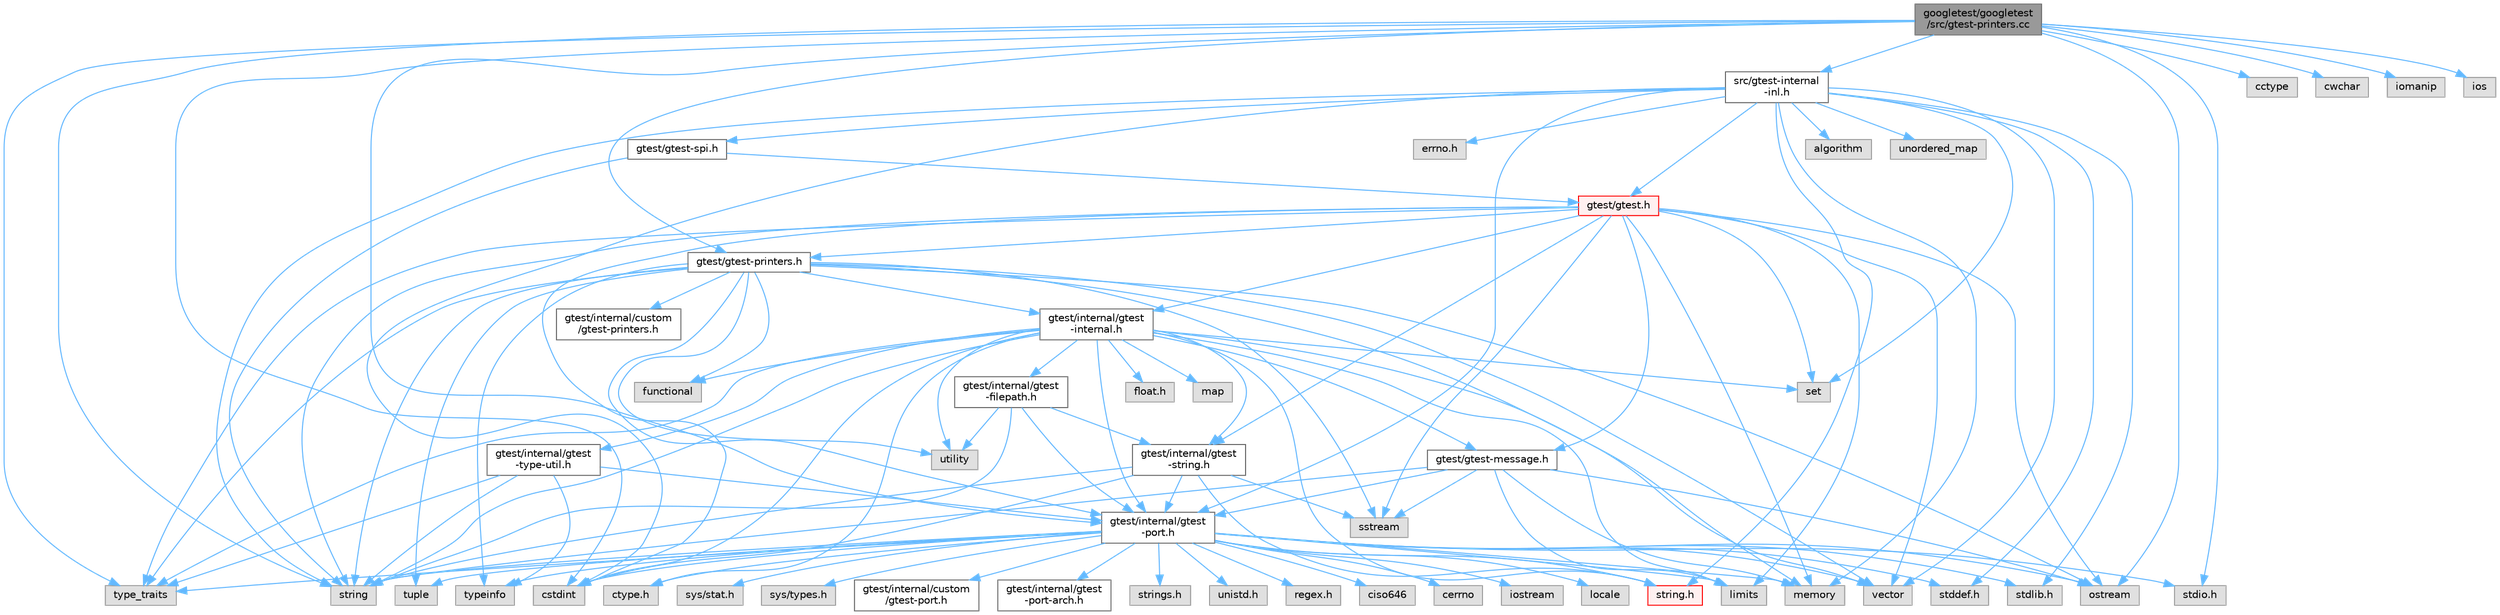 digraph "googletest/googletest/src/gtest-printers.cc"
{
 // LATEX_PDF_SIZE
  bgcolor="transparent";
  edge [fontname=Helvetica,fontsize=10,labelfontname=Helvetica,labelfontsize=10];
  node [fontname=Helvetica,fontsize=10,shape=box,height=0.2,width=0.4];
  Node1 [id="Node000001",label="googletest/googletest\l/src/gtest-printers.cc",height=0.2,width=0.4,color="gray40", fillcolor="grey60", style="filled", fontcolor="black",tooltip=" "];
  Node1 -> Node2 [id="edge116_Node000001_Node000002",color="steelblue1",style="solid",tooltip=" "];
  Node2 [id="Node000002",label="gtest/gtest-printers.h",height=0.2,width=0.4,color="grey40", fillcolor="white", style="filled",URL="$gtest-printers_8h.html",tooltip=" "];
  Node2 -> Node3 [id="edge117_Node000002_Node000003",color="steelblue1",style="solid",tooltip=" "];
  Node3 [id="Node000003",label="functional",height=0.2,width=0.4,color="grey60", fillcolor="#E0E0E0", style="filled",tooltip=" "];
  Node2 -> Node4 [id="edge118_Node000002_Node000004",color="steelblue1",style="solid",tooltip=" "];
  Node4 [id="Node000004",label="memory",height=0.2,width=0.4,color="grey60", fillcolor="#E0E0E0", style="filled",tooltip=" "];
  Node2 -> Node5 [id="edge119_Node000002_Node000005",color="steelblue1",style="solid",tooltip=" "];
  Node5 [id="Node000005",label="ostream",height=0.2,width=0.4,color="grey60", fillcolor="#E0E0E0", style="filled",tooltip=" "];
  Node2 -> Node6 [id="edge120_Node000002_Node000006",color="steelblue1",style="solid",tooltip=" "];
  Node6 [id="Node000006",label="sstream",height=0.2,width=0.4,color="grey60", fillcolor="#E0E0E0", style="filled",tooltip=" "];
  Node2 -> Node7 [id="edge121_Node000002_Node000007",color="steelblue1",style="solid",tooltip=" "];
  Node7 [id="Node000007",label="string",height=0.2,width=0.4,color="grey60", fillcolor="#E0E0E0", style="filled",tooltip=" "];
  Node2 -> Node8 [id="edge122_Node000002_Node000008",color="steelblue1",style="solid",tooltip=" "];
  Node8 [id="Node000008",label="tuple",height=0.2,width=0.4,color="grey60", fillcolor="#E0E0E0", style="filled",tooltip=" "];
  Node2 -> Node9 [id="edge123_Node000002_Node000009",color="steelblue1",style="solid",tooltip=" "];
  Node9 [id="Node000009",label="type_traits",height=0.2,width=0.4,color="grey60", fillcolor="#E0E0E0", style="filled",tooltip=" "];
  Node2 -> Node10 [id="edge124_Node000002_Node000010",color="steelblue1",style="solid",tooltip=" "];
  Node10 [id="Node000010",label="typeinfo",height=0.2,width=0.4,color="grey60", fillcolor="#E0E0E0", style="filled",tooltip=" "];
  Node2 -> Node11 [id="edge125_Node000002_Node000011",color="steelblue1",style="solid",tooltip=" "];
  Node11 [id="Node000011",label="utility",height=0.2,width=0.4,color="grey60", fillcolor="#E0E0E0", style="filled",tooltip=" "];
  Node2 -> Node12 [id="edge126_Node000002_Node000012",color="steelblue1",style="solid",tooltip=" "];
  Node12 [id="Node000012",label="vector",height=0.2,width=0.4,color="grey60", fillcolor="#E0E0E0", style="filled",tooltip=" "];
  Node2 -> Node13 [id="edge127_Node000002_Node000013",color="steelblue1",style="solid",tooltip=" "];
  Node13 [id="Node000013",label="gtest/internal/gtest\l-internal.h",height=0.2,width=0.4,color="grey40", fillcolor="white", style="filled",URL="$gtest-internal_8h.html",tooltip=" "];
  Node13 -> Node14 [id="edge128_Node000013_Node000014",color="steelblue1",style="solid",tooltip=" "];
  Node14 [id="Node000014",label="gtest/internal/gtest\l-port.h",height=0.2,width=0.4,color="grey40", fillcolor="white", style="filled",URL="$gtest-port_8h.html",tooltip=" "];
  Node14 -> Node15 [id="edge129_Node000014_Node000015",color="steelblue1",style="solid",tooltip=" "];
  Node15 [id="Node000015",label="ciso646",height=0.2,width=0.4,color="grey60", fillcolor="#E0E0E0", style="filled",tooltip=" "];
  Node14 -> Node16 [id="edge130_Node000014_Node000016",color="steelblue1",style="solid",tooltip=" "];
  Node16 [id="Node000016",label="ctype.h",height=0.2,width=0.4,color="grey60", fillcolor="#E0E0E0", style="filled",tooltip=" "];
  Node14 -> Node17 [id="edge131_Node000014_Node000017",color="steelblue1",style="solid",tooltip=" "];
  Node17 [id="Node000017",label="stddef.h",height=0.2,width=0.4,color="grey60", fillcolor="#E0E0E0", style="filled",tooltip=" "];
  Node14 -> Node18 [id="edge132_Node000014_Node000018",color="steelblue1",style="solid",tooltip=" "];
  Node18 [id="Node000018",label="stdio.h",height=0.2,width=0.4,color="grey60", fillcolor="#E0E0E0", style="filled",tooltip=" "];
  Node14 -> Node19 [id="edge133_Node000014_Node000019",color="steelblue1",style="solid",tooltip=" "];
  Node19 [id="Node000019",label="stdlib.h",height=0.2,width=0.4,color="grey60", fillcolor="#E0E0E0", style="filled",tooltip=" "];
  Node14 -> Node20 [id="edge134_Node000014_Node000020",color="steelblue1",style="solid",tooltip=" "];
  Node20 [id="Node000020",label="string.h",height=0.2,width=0.4,color="red", fillcolor="#FFF0F0", style="filled",URL="$string_8h.html",tooltip=" "];
  Node14 -> Node34 [id="edge135_Node000014_Node000034",color="steelblue1",style="solid",tooltip=" "];
  Node34 [id="Node000034",label="cerrno",height=0.2,width=0.4,color="grey60", fillcolor="#E0E0E0", style="filled",tooltip=" "];
  Node14 -> Node23 [id="edge136_Node000014_Node000023",color="steelblue1",style="solid",tooltip=" "];
  Node23 [id="Node000023",label="cstdint",height=0.2,width=0.4,color="grey60", fillcolor="#E0E0E0", style="filled",tooltip=" "];
  Node14 -> Node35 [id="edge137_Node000014_Node000035",color="steelblue1",style="solid",tooltip=" "];
  Node35 [id="Node000035",label="iostream",height=0.2,width=0.4,color="grey60", fillcolor="#E0E0E0", style="filled",tooltip=" "];
  Node14 -> Node29 [id="edge138_Node000014_Node000029",color="steelblue1",style="solid",tooltip=" "];
  Node29 [id="Node000029",label="limits",height=0.2,width=0.4,color="grey60", fillcolor="#E0E0E0", style="filled",tooltip=" "];
  Node14 -> Node36 [id="edge139_Node000014_Node000036",color="steelblue1",style="solid",tooltip=" "];
  Node36 [id="Node000036",label="locale",height=0.2,width=0.4,color="grey60", fillcolor="#E0E0E0", style="filled",tooltip=" "];
  Node14 -> Node4 [id="edge140_Node000014_Node000004",color="steelblue1",style="solid",tooltip=" "];
  Node14 -> Node5 [id="edge141_Node000014_Node000005",color="steelblue1",style="solid",tooltip=" "];
  Node14 -> Node7 [id="edge142_Node000014_Node000007",color="steelblue1",style="solid",tooltip=" "];
  Node14 -> Node8 [id="edge143_Node000014_Node000008",color="steelblue1",style="solid",tooltip=" "];
  Node14 -> Node9 [id="edge144_Node000014_Node000009",color="steelblue1",style="solid",tooltip=" "];
  Node14 -> Node12 [id="edge145_Node000014_Node000012",color="steelblue1",style="solid",tooltip=" "];
  Node14 -> Node37 [id="edge146_Node000014_Node000037",color="steelblue1",style="solid",tooltip=" "];
  Node37 [id="Node000037",label="sys/stat.h",height=0.2,width=0.4,color="grey60", fillcolor="#E0E0E0", style="filled",tooltip=" "];
  Node14 -> Node38 [id="edge147_Node000014_Node000038",color="steelblue1",style="solid",tooltip=" "];
  Node38 [id="Node000038",label="sys/types.h",height=0.2,width=0.4,color="grey60", fillcolor="#E0E0E0", style="filled",tooltip=" "];
  Node14 -> Node39 [id="edge148_Node000014_Node000039",color="steelblue1",style="solid",tooltip=" "];
  Node39 [id="Node000039",label="gtest/internal/custom\l/gtest-port.h",height=0.2,width=0.4,color="grey40", fillcolor="white", style="filled",URL="$custom_2gtest-port_8h.html",tooltip=" "];
  Node14 -> Node40 [id="edge149_Node000014_Node000040",color="steelblue1",style="solid",tooltip=" "];
  Node40 [id="Node000040",label="gtest/internal/gtest\l-port-arch.h",height=0.2,width=0.4,color="grey40", fillcolor="white", style="filled",URL="$gtest-port-arch_8h.html",tooltip=" "];
  Node14 -> Node41 [id="edge150_Node000014_Node000041",color="steelblue1",style="solid",tooltip=" "];
  Node41 [id="Node000041",label="strings.h",height=0.2,width=0.4,color="grey60", fillcolor="#E0E0E0", style="filled",tooltip=" "];
  Node14 -> Node42 [id="edge151_Node000014_Node000042",color="steelblue1",style="solid",tooltip=" "];
  Node42 [id="Node000042",label="unistd.h",height=0.2,width=0.4,color="grey60", fillcolor="#E0E0E0", style="filled",tooltip=" "];
  Node14 -> Node43 [id="edge152_Node000014_Node000043",color="steelblue1",style="solid",tooltip=" "];
  Node43 [id="Node000043",label="regex.h",height=0.2,width=0.4,color="grey60", fillcolor="#E0E0E0", style="filled",tooltip=" "];
  Node14 -> Node10 [id="edge153_Node000014_Node000010",color="steelblue1",style="solid",tooltip=" "];
  Node13 -> Node16 [id="edge154_Node000013_Node000016",color="steelblue1",style="solid",tooltip=" "];
  Node13 -> Node44 [id="edge155_Node000013_Node000044",color="steelblue1",style="solid",tooltip=" "];
  Node44 [id="Node000044",label="float.h",height=0.2,width=0.4,color="grey60", fillcolor="#E0E0E0", style="filled",tooltip=" "];
  Node13 -> Node20 [id="edge156_Node000013_Node000020",color="steelblue1",style="solid",tooltip=" "];
  Node13 -> Node23 [id="edge157_Node000013_Node000023",color="steelblue1",style="solid",tooltip=" "];
  Node13 -> Node3 [id="edge158_Node000013_Node000003",color="steelblue1",style="solid",tooltip=" "];
  Node13 -> Node29 [id="edge159_Node000013_Node000029",color="steelblue1",style="solid",tooltip=" "];
  Node13 -> Node45 [id="edge160_Node000013_Node000045",color="steelblue1",style="solid",tooltip=" "];
  Node45 [id="Node000045",label="map",height=0.2,width=0.4,color="grey60", fillcolor="#E0E0E0", style="filled",tooltip=" "];
  Node13 -> Node27 [id="edge161_Node000013_Node000027",color="steelblue1",style="solid",tooltip=" "];
  Node27 [id="Node000027",label="set",height=0.2,width=0.4,color="grey60", fillcolor="#E0E0E0", style="filled",tooltip=" "];
  Node13 -> Node7 [id="edge162_Node000013_Node000007",color="steelblue1",style="solid",tooltip=" "];
  Node13 -> Node9 [id="edge163_Node000013_Node000009",color="steelblue1",style="solid",tooltip=" "];
  Node13 -> Node11 [id="edge164_Node000013_Node000011",color="steelblue1",style="solid",tooltip=" "];
  Node13 -> Node12 [id="edge165_Node000013_Node000012",color="steelblue1",style="solid",tooltip=" "];
  Node13 -> Node46 [id="edge166_Node000013_Node000046",color="steelblue1",style="solid",tooltip=" "];
  Node46 [id="Node000046",label="gtest/gtest-message.h",height=0.2,width=0.4,color="grey40", fillcolor="white", style="filled",URL="$gtest-message_8h.html",tooltip=" "];
  Node46 -> Node29 [id="edge167_Node000046_Node000029",color="steelblue1",style="solid",tooltip=" "];
  Node46 -> Node4 [id="edge168_Node000046_Node000004",color="steelblue1",style="solid",tooltip=" "];
  Node46 -> Node5 [id="edge169_Node000046_Node000005",color="steelblue1",style="solid",tooltip=" "];
  Node46 -> Node6 [id="edge170_Node000046_Node000006",color="steelblue1",style="solid",tooltip=" "];
  Node46 -> Node7 [id="edge171_Node000046_Node000007",color="steelblue1",style="solid",tooltip=" "];
  Node46 -> Node14 [id="edge172_Node000046_Node000014",color="steelblue1",style="solid",tooltip=" "];
  Node13 -> Node47 [id="edge173_Node000013_Node000047",color="steelblue1",style="solid",tooltip=" "];
  Node47 [id="Node000047",label="gtest/internal/gtest\l-filepath.h",height=0.2,width=0.4,color="grey40", fillcolor="white", style="filled",URL="$gtest-filepath_8h.html",tooltip=" "];
  Node47 -> Node7 [id="edge174_Node000047_Node000007",color="steelblue1",style="solid",tooltip=" "];
  Node47 -> Node11 [id="edge175_Node000047_Node000011",color="steelblue1",style="solid",tooltip=" "];
  Node47 -> Node14 [id="edge176_Node000047_Node000014",color="steelblue1",style="solid",tooltip=" "];
  Node47 -> Node48 [id="edge177_Node000047_Node000048",color="steelblue1",style="solid",tooltip=" "];
  Node48 [id="Node000048",label="gtest/internal/gtest\l-string.h",height=0.2,width=0.4,color="grey40", fillcolor="white", style="filled",URL="$gtest-string_8h.html",tooltip=" "];
  Node48 -> Node20 [id="edge178_Node000048_Node000020",color="steelblue1",style="solid",tooltip=" "];
  Node48 -> Node23 [id="edge179_Node000048_Node000023",color="steelblue1",style="solid",tooltip=" "];
  Node48 -> Node6 [id="edge180_Node000048_Node000006",color="steelblue1",style="solid",tooltip=" "];
  Node48 -> Node7 [id="edge181_Node000048_Node000007",color="steelblue1",style="solid",tooltip=" "];
  Node48 -> Node14 [id="edge182_Node000048_Node000014",color="steelblue1",style="solid",tooltip=" "];
  Node13 -> Node48 [id="edge183_Node000013_Node000048",color="steelblue1",style="solid",tooltip=" "];
  Node13 -> Node49 [id="edge184_Node000013_Node000049",color="steelblue1",style="solid",tooltip=" "];
  Node49 [id="Node000049",label="gtest/internal/gtest\l-type-util.h",height=0.2,width=0.4,color="grey40", fillcolor="white", style="filled",URL="$gtest-type-util_8h.html",tooltip=" "];
  Node49 -> Node7 [id="edge185_Node000049_Node000007",color="steelblue1",style="solid",tooltip=" "];
  Node49 -> Node9 [id="edge186_Node000049_Node000009",color="steelblue1",style="solid",tooltip=" "];
  Node49 -> Node10 [id="edge187_Node000049_Node000010",color="steelblue1",style="solid",tooltip=" "];
  Node49 -> Node14 [id="edge188_Node000049_Node000014",color="steelblue1",style="solid",tooltip=" "];
  Node2 -> Node14 [id="edge189_Node000002_Node000014",color="steelblue1",style="solid",tooltip=" "];
  Node2 -> Node50 [id="edge190_Node000002_Node000050",color="steelblue1",style="solid",tooltip=" "];
  Node50 [id="Node000050",label="gtest/internal/custom\l/gtest-printers.h",height=0.2,width=0.4,color="grey40", fillcolor="white", style="filled",URL="$internal_2custom_2gtest-printers_8h.html",tooltip=" "];
  Node1 -> Node18 [id="edge191_Node000001_Node000018",color="steelblue1",style="solid",tooltip=" "];
  Node1 -> Node51 [id="edge192_Node000001_Node000051",color="steelblue1",style="solid",tooltip=" "];
  Node51 [id="Node000051",label="cctype",height=0.2,width=0.4,color="grey60", fillcolor="#E0E0E0", style="filled",tooltip=" "];
  Node1 -> Node23 [id="edge193_Node000001_Node000023",color="steelblue1",style="solid",tooltip=" "];
  Node1 -> Node52 [id="edge194_Node000001_Node000052",color="steelblue1",style="solid",tooltip=" "];
  Node52 [id="Node000052",label="cwchar",height=0.2,width=0.4,color="grey60", fillcolor="#E0E0E0", style="filled",tooltip=" "];
  Node1 -> Node53 [id="edge195_Node000001_Node000053",color="steelblue1",style="solid",tooltip=" "];
  Node53 [id="Node000053",label="iomanip",height=0.2,width=0.4,color="grey60", fillcolor="#E0E0E0", style="filled",tooltip=" "];
  Node1 -> Node54 [id="edge196_Node000001_Node000054",color="steelblue1",style="solid",tooltip=" "];
  Node54 [id="Node000054",label="ios",height=0.2,width=0.4,color="grey60", fillcolor="#E0E0E0", style="filled",tooltip=" "];
  Node1 -> Node5 [id="edge197_Node000001_Node000005",color="steelblue1",style="solid",tooltip=" "];
  Node1 -> Node7 [id="edge198_Node000001_Node000007",color="steelblue1",style="solid",tooltip=" "];
  Node1 -> Node9 [id="edge199_Node000001_Node000009",color="steelblue1",style="solid",tooltip=" "];
  Node1 -> Node14 [id="edge200_Node000001_Node000014",color="steelblue1",style="solid",tooltip=" "];
  Node1 -> Node55 [id="edge201_Node000001_Node000055",color="steelblue1",style="solid",tooltip=" "];
  Node55 [id="Node000055",label="src/gtest-internal\l-inl.h",height=0.2,width=0.4,color="grey40", fillcolor="white", style="filled",URL="$gtest-internal-inl_8h.html",tooltip=" "];
  Node55 -> Node56 [id="edge202_Node000055_Node000056",color="steelblue1",style="solid",tooltip=" "];
  Node56 [id="Node000056",label="errno.h",height=0.2,width=0.4,color="grey60", fillcolor="#E0E0E0", style="filled",tooltip=" "];
  Node55 -> Node17 [id="edge203_Node000055_Node000017",color="steelblue1",style="solid",tooltip=" "];
  Node55 -> Node19 [id="edge204_Node000055_Node000019",color="steelblue1",style="solid",tooltip=" "];
  Node55 -> Node20 [id="edge205_Node000055_Node000020",color="steelblue1",style="solid",tooltip=" "];
  Node55 -> Node28 [id="edge206_Node000055_Node000028",color="steelblue1",style="solid",tooltip=" "];
  Node28 [id="Node000028",label="algorithm",height=0.2,width=0.4,color="grey60", fillcolor="#E0E0E0", style="filled",tooltip=" "];
  Node55 -> Node23 [id="edge207_Node000055_Node000023",color="steelblue1",style="solid",tooltip=" "];
  Node55 -> Node4 [id="edge208_Node000055_Node000004",color="steelblue1",style="solid",tooltip=" "];
  Node55 -> Node27 [id="edge209_Node000055_Node000027",color="steelblue1",style="solid",tooltip=" "];
  Node55 -> Node7 [id="edge210_Node000055_Node000007",color="steelblue1",style="solid",tooltip=" "];
  Node55 -> Node57 [id="edge211_Node000055_Node000057",color="steelblue1",style="solid",tooltip=" "];
  Node57 [id="Node000057",label="unordered_map",height=0.2,width=0.4,color="grey60", fillcolor="#E0E0E0", style="filled",tooltip=" "];
  Node55 -> Node12 [id="edge212_Node000055_Node000012",color="steelblue1",style="solid",tooltip=" "];
  Node55 -> Node14 [id="edge213_Node000055_Node000014",color="steelblue1",style="solid",tooltip=" "];
  Node55 -> Node58 [id="edge214_Node000055_Node000058",color="steelblue1",style="solid",tooltip=" "];
  Node58 [id="Node000058",label="gtest/gtest-spi.h",height=0.2,width=0.4,color="grey40", fillcolor="white", style="filled",URL="$gtest-spi_8h.html",tooltip=" "];
  Node58 -> Node7 [id="edge215_Node000058_Node000007",color="steelblue1",style="solid",tooltip=" "];
  Node58 -> Node59 [id="edge216_Node000058_Node000059",color="steelblue1",style="solid",tooltip=" "];
  Node59 [id="Node000059",label="gtest/gtest.h",height=0.2,width=0.4,color="red", fillcolor="#FFF0F0", style="filled",URL="$gtest_8h.html",tooltip=" "];
  Node59 -> Node23 [id="edge217_Node000059_Node000023",color="steelblue1",style="solid",tooltip=" "];
  Node59 -> Node29 [id="edge218_Node000059_Node000029",color="steelblue1",style="solid",tooltip=" "];
  Node59 -> Node4 [id="edge219_Node000059_Node000004",color="steelblue1",style="solid",tooltip=" "];
  Node59 -> Node5 [id="edge220_Node000059_Node000005",color="steelblue1",style="solid",tooltip=" "];
  Node59 -> Node27 [id="edge221_Node000059_Node000027",color="steelblue1",style="solid",tooltip=" "];
  Node59 -> Node6 [id="edge222_Node000059_Node000006",color="steelblue1",style="solid",tooltip=" "];
  Node59 -> Node7 [id="edge223_Node000059_Node000007",color="steelblue1",style="solid",tooltip=" "];
  Node59 -> Node9 [id="edge224_Node000059_Node000009",color="steelblue1",style="solid",tooltip=" "];
  Node59 -> Node12 [id="edge225_Node000059_Node000012",color="steelblue1",style="solid",tooltip=" "];
  Node59 -> Node46 [id="edge226_Node000059_Node000046",color="steelblue1",style="solid",tooltip=" "];
  Node59 -> Node2 [id="edge227_Node000059_Node000002",color="steelblue1",style="solid",tooltip=" "];
  Node59 -> Node13 [id="edge228_Node000059_Node000013",color="steelblue1",style="solid",tooltip=" "];
  Node59 -> Node48 [id="edge229_Node000059_Node000048",color="steelblue1",style="solid",tooltip=" "];
  Node55 -> Node59 [id="edge230_Node000055_Node000059",color="steelblue1",style="solid",tooltip=" "];
}
